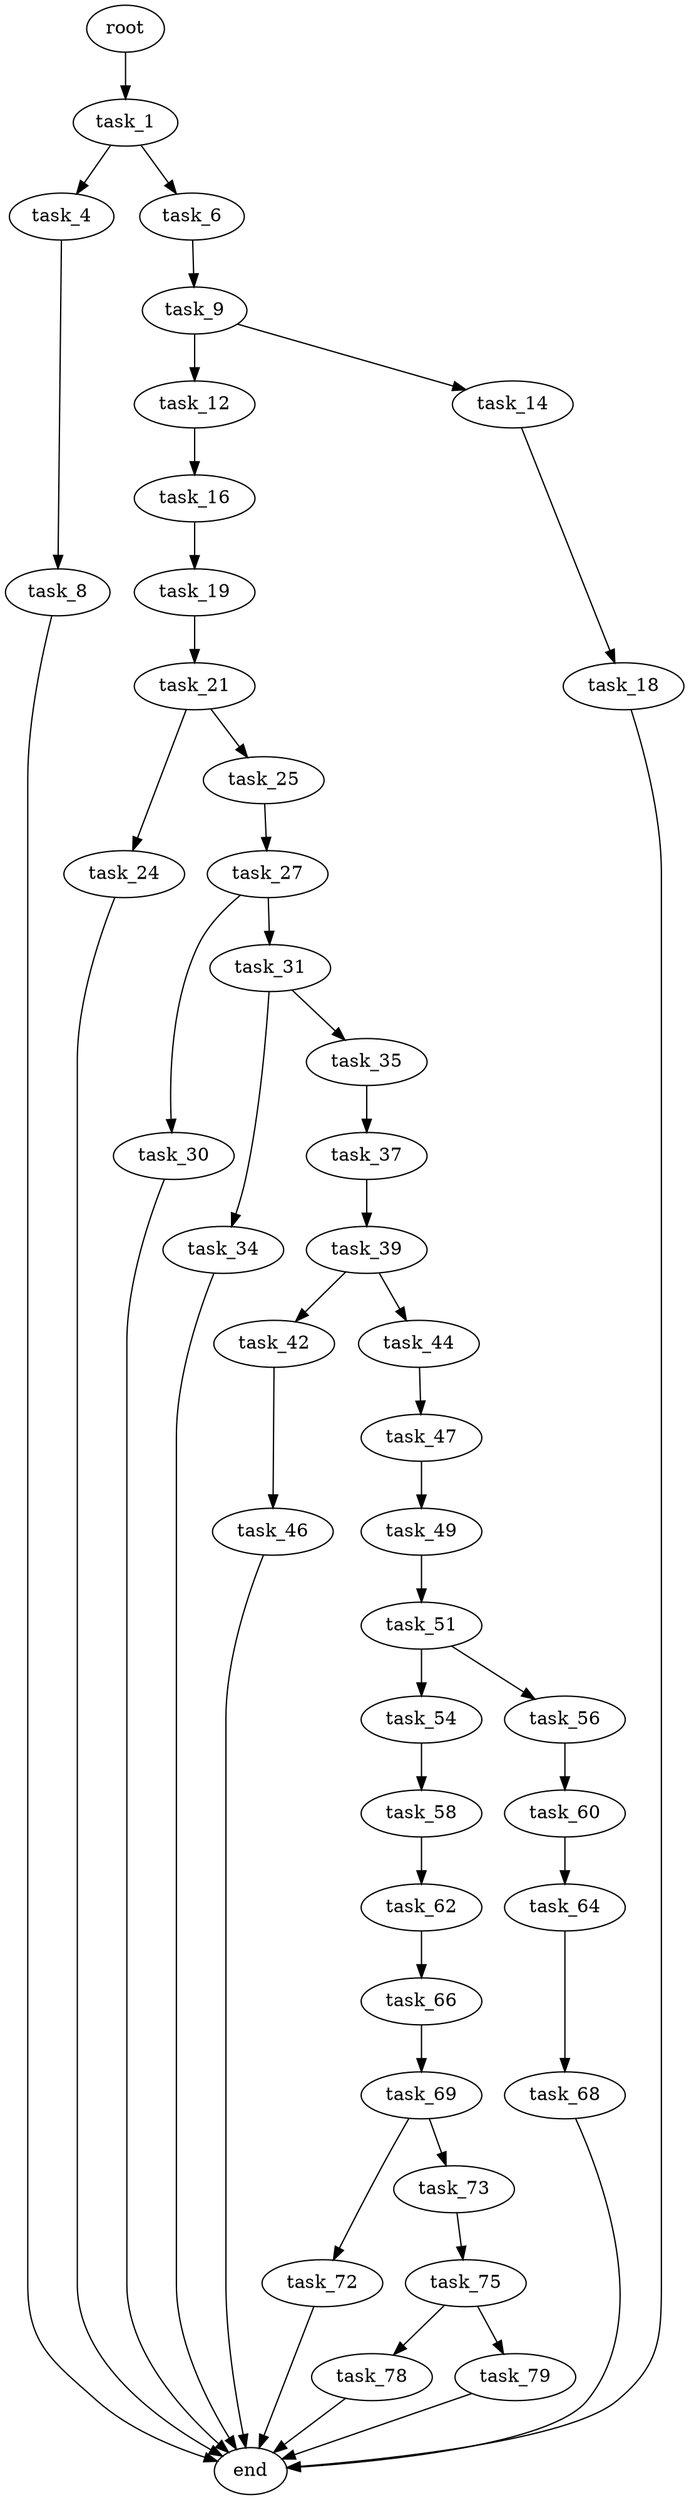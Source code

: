 digraph G {
  root [size="0.000000"];
  task_1 [size="594872538542.000000"];
  task_4 [size="508294084948.000000"];
  task_6 [size="10103156802.000000"];
  task_8 [size="296387272154.000000"];
  task_9 [size="7236181691.000000"];
  end [size="0.000000"];
  task_12 [size="782757789696.000000"];
  task_14 [size="68719476736.000000"];
  task_16 [size="422708306877.000000"];
  task_18 [size="549755813888.000000"];
  task_19 [size="86948385576.000000"];
  task_21 [size="782757789696.000000"];
  task_24 [size="29019246016.000000"];
  task_25 [size="7349041814.000000"];
  task_27 [size="68719476736.000000"];
  task_30 [size="368293445632.000000"];
  task_31 [size="368293445632.000000"];
  task_34 [size="10584087350.000000"];
  task_35 [size="355849993618.000000"];
  task_37 [size="913965926.000000"];
  task_39 [size="363285151324.000000"];
  task_42 [size="274245600460.000000"];
  task_44 [size="186662108064.000000"];
  task_46 [size="167036490709.000000"];
  task_47 [size="72036255624.000000"];
  task_49 [size="1073741824000.000000"];
  task_51 [size="28991029248.000000"];
  task_54 [size="813076411524.000000"];
  task_56 [size="535748927636.000000"];
  task_58 [size="2488490511.000000"];
  task_60 [size="8589934592.000000"];
  task_62 [size="782757789696.000000"];
  task_64 [size="14693214279.000000"];
  task_66 [size="8589934592.000000"];
  task_68 [size="960888130617.000000"];
  task_69 [size="20896955809.000000"];
  task_72 [size="15483369834.000000"];
  task_73 [size="231928233984.000000"];
  task_75 [size="21050013794.000000"];
  task_78 [size="368293445632.000000"];
  task_79 [size="231928233984.000000"];

  root -> task_1 [size="1.000000"];
  task_1 -> task_4 [size="838860800.000000"];
  task_1 -> task_6 [size="838860800.000000"];
  task_4 -> task_8 [size="536870912.000000"];
  task_6 -> task_9 [size="301989888.000000"];
  task_8 -> end [size="1.000000"];
  task_9 -> task_12 [size="209715200.000000"];
  task_9 -> task_14 [size="209715200.000000"];
  task_12 -> task_16 [size="679477248.000000"];
  task_14 -> task_18 [size="134217728.000000"];
  task_16 -> task_19 [size="679477248.000000"];
  task_18 -> end [size="1.000000"];
  task_19 -> task_21 [size="134217728.000000"];
  task_21 -> task_24 [size="679477248.000000"];
  task_21 -> task_25 [size="679477248.000000"];
  task_24 -> end [size="1.000000"];
  task_25 -> task_27 [size="411041792.000000"];
  task_27 -> task_30 [size="134217728.000000"];
  task_27 -> task_31 [size="134217728.000000"];
  task_30 -> end [size="1.000000"];
  task_31 -> task_34 [size="411041792.000000"];
  task_31 -> task_35 [size="411041792.000000"];
  task_34 -> end [size="1.000000"];
  task_35 -> task_37 [size="411041792.000000"];
  task_37 -> task_39 [size="33554432.000000"];
  task_39 -> task_42 [size="301989888.000000"];
  task_39 -> task_44 [size="301989888.000000"];
  task_42 -> task_46 [size="411041792.000000"];
  task_44 -> task_47 [size="411041792.000000"];
  task_46 -> end [size="1.000000"];
  task_47 -> task_49 [size="209715200.000000"];
  task_49 -> task_51 [size="838860800.000000"];
  task_51 -> task_54 [size="75497472.000000"];
  task_51 -> task_56 [size="75497472.000000"];
  task_54 -> task_58 [size="536870912.000000"];
  task_56 -> task_60 [size="536870912.000000"];
  task_58 -> task_62 [size="75497472.000000"];
  task_60 -> task_64 [size="33554432.000000"];
  task_62 -> task_66 [size="679477248.000000"];
  task_64 -> task_68 [size="411041792.000000"];
  task_66 -> task_69 [size="33554432.000000"];
  task_68 -> end [size="1.000000"];
  task_69 -> task_72 [size="411041792.000000"];
  task_69 -> task_73 [size="411041792.000000"];
  task_72 -> end [size="1.000000"];
  task_73 -> task_75 [size="301989888.000000"];
  task_75 -> task_78 [size="75497472.000000"];
  task_75 -> task_79 [size="75497472.000000"];
  task_78 -> end [size="1.000000"];
  task_79 -> end [size="1.000000"];
}
